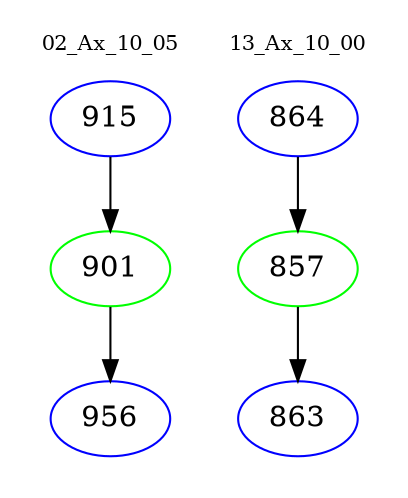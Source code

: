 digraph{
subgraph cluster_0 {
color = white
label = "02_Ax_10_05";
fontsize=10;
T0_915 [label="915", color="blue"]
T0_915 -> T0_901 [color="black"]
T0_901 [label="901", color="green"]
T0_901 -> T0_956 [color="black"]
T0_956 [label="956", color="blue"]
}
subgraph cluster_1 {
color = white
label = "13_Ax_10_00";
fontsize=10;
T1_864 [label="864", color="blue"]
T1_864 -> T1_857 [color="black"]
T1_857 [label="857", color="green"]
T1_857 -> T1_863 [color="black"]
T1_863 [label="863", color="blue"]
}
}
